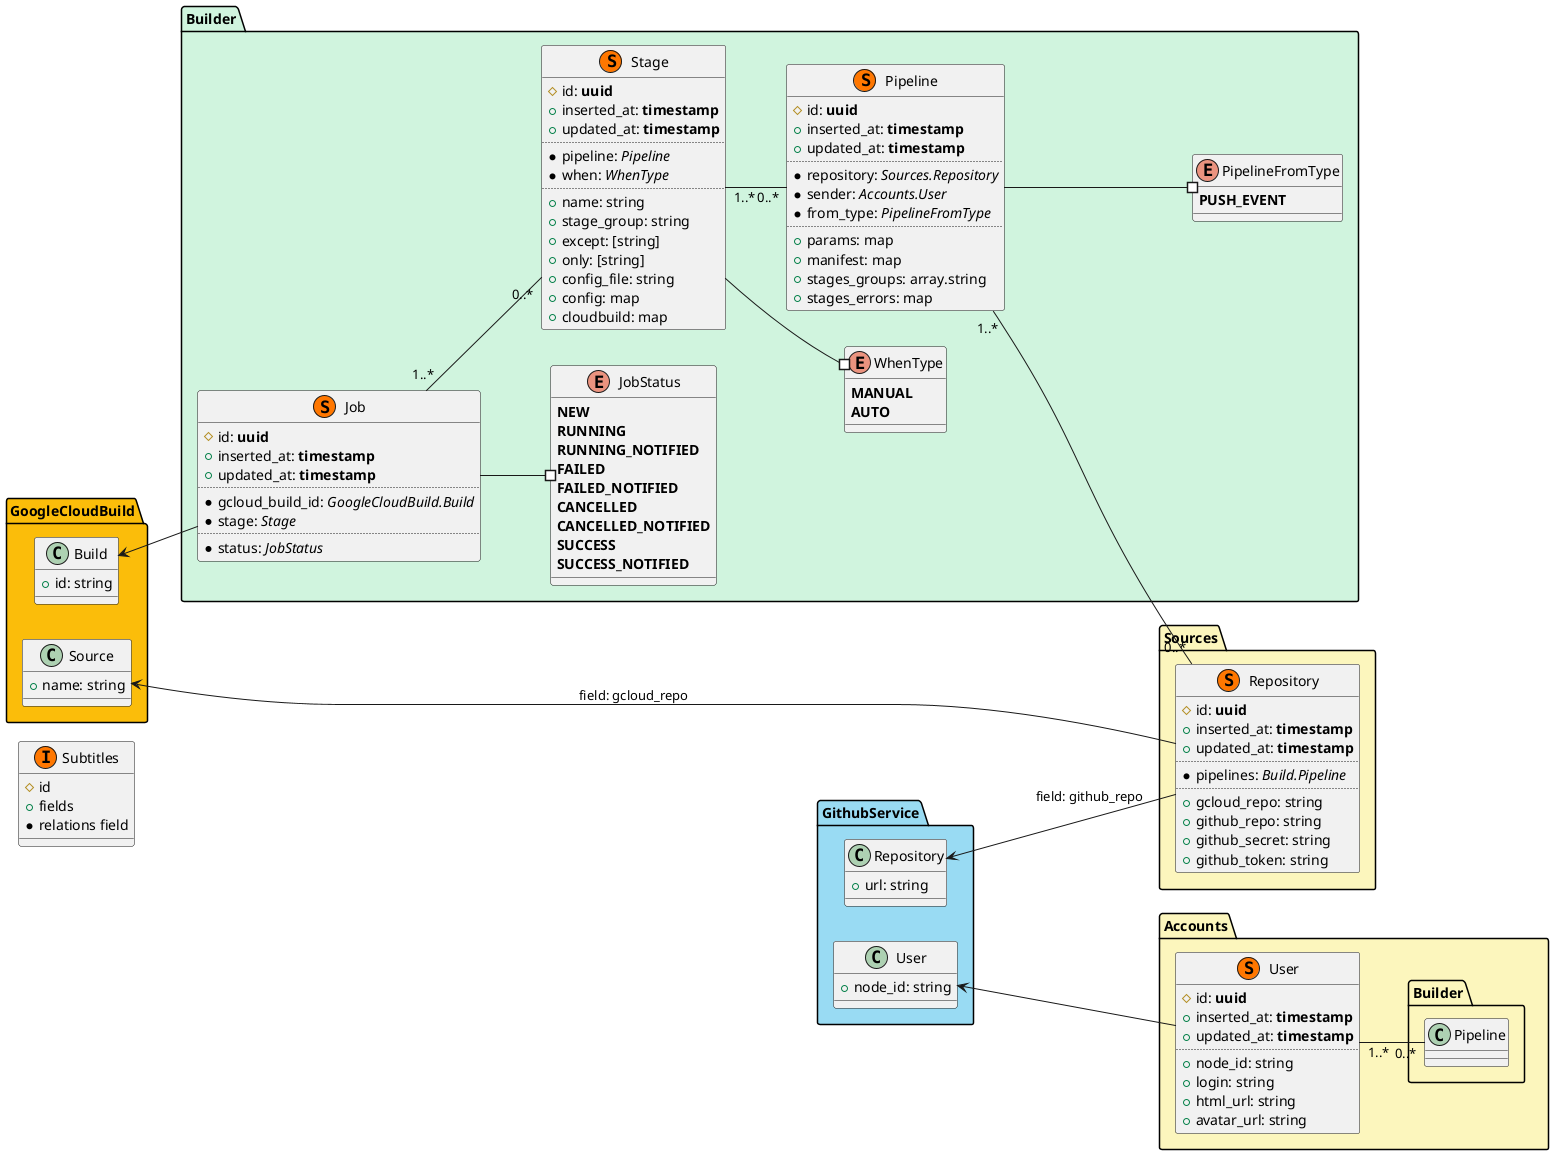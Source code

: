 @startuml Fabion

left to right direction

class Subtitles << (I,#FF7700) >> {
  #id
  +fields
  *relations field
}

namespace Accounts #FCF6BD {
  class User << (S,#FF7700) >> {
    #id: <b>uuid</b>
    +inserted_at: <b>timestamp</b>
    +updated_at: <b>timestamp</b>
    ..
    +node_id: string
    +login: string
    +html_url: string
    +avatar_url: string
  }

  User "1..*" -- "0..*" Builder.Pipeline
}

namespace Sources #FCF6BD {
  class Repository << (S,#FF7700) >> {
    #id: <b>uuid</b>
    +inserted_at: <b>timestamp</b>
    +updated_at: <b>timestamp</b>
    ..
    *pipelines: <i>Build.Pipeline</i>
    ..
    +gcloud_repo: string
    +github_repo: string
    +github_secret: string
    +github_token: string
  }
}


namespace Builder #D0F4DE {
  enum JobStatus {
    <b>NEW</b>
    <b>RUNNING</b>
    <b>RUNNING_NOTIFIED</b>
    <b>FAILED</b>
    <b>FAILED_NOTIFIED</b>
    <b>CANCELLED</b>
    <b>CANCELLED_NOTIFIED</b>
    <b>SUCCESS</b>
    <b>SUCCESS_NOTIFIED</b>
  }

  enum WhenType {
    <b>MANUAL</b>
    <b>AUTO</b>
  }

  enum PipelineFromType {
    <b>PUSH_EVENT</b>
  }

  class Pipeline << (S,#FF7700) >> {
    #id: <b>uuid</b>
    +inserted_at: <b>timestamp</b>
    +updated_at: <b>timestamp</b>
    ..
    *repository: <i>Sources.Repository</i>
    *sender: <i>Accounts.User</i>
    *from_type: <i>PipelineFromType</i>
    ..
    +params: map
    +manifest: map
    +stages_groups: array.string
    +stages_errors: map
  }

  Pipeline "1..*" -- "0..*" Sources.Repository
  Pipeline --# PipelineFromType

  class Stage << (S,#FF7700) >> {
    #id: <b>uuid</b>
    +inserted_at: <b>timestamp</b>
    +updated_at: <b>timestamp</b>
    ..
    *pipeline: <i>Pipeline</i>
    *when: <i>WhenType</i>
    ..
    +name: string
    +stage_group: string
    +except: [string]
    +only: [string]
    +config_file: string
    +config: map
    +cloudbuild: map
  }

  Stage "1..*" -- "0..*" Pipeline
  Stage --# WhenType

  class Job << (S,#FF7700) >> {
    #id: <b>uuid</b>
    +inserted_at: <b>timestamp</b>
    +updated_at: <b>timestamp</b>
    ..
    *gcloud_build_id: <i>GoogleCloudBuild.Build</i>
    *stage: <i>Stage</i>
    ..
    *status: <i>JobStatus</i>
  }

  Job --# JobStatus
  Job "1..*" -- "0..*" Stage
}

namespace GoogleCloudBuild #FBBD0A {
  class Build {
    +id: string
  }

  class Source {
    +name: string
  }

  Build <-- Builder.Job
  Source <-- Sources.Repository : "field: gcloud_repo"
}

namespace GithubService #99DBF3 {
  class User {
    +node_id: string
  }

  class Repository {
    +url: string
  }

  User <-- Accounts.User
  Repository <-- Sources.Repository : "field: github_repo"
}

@enduml
